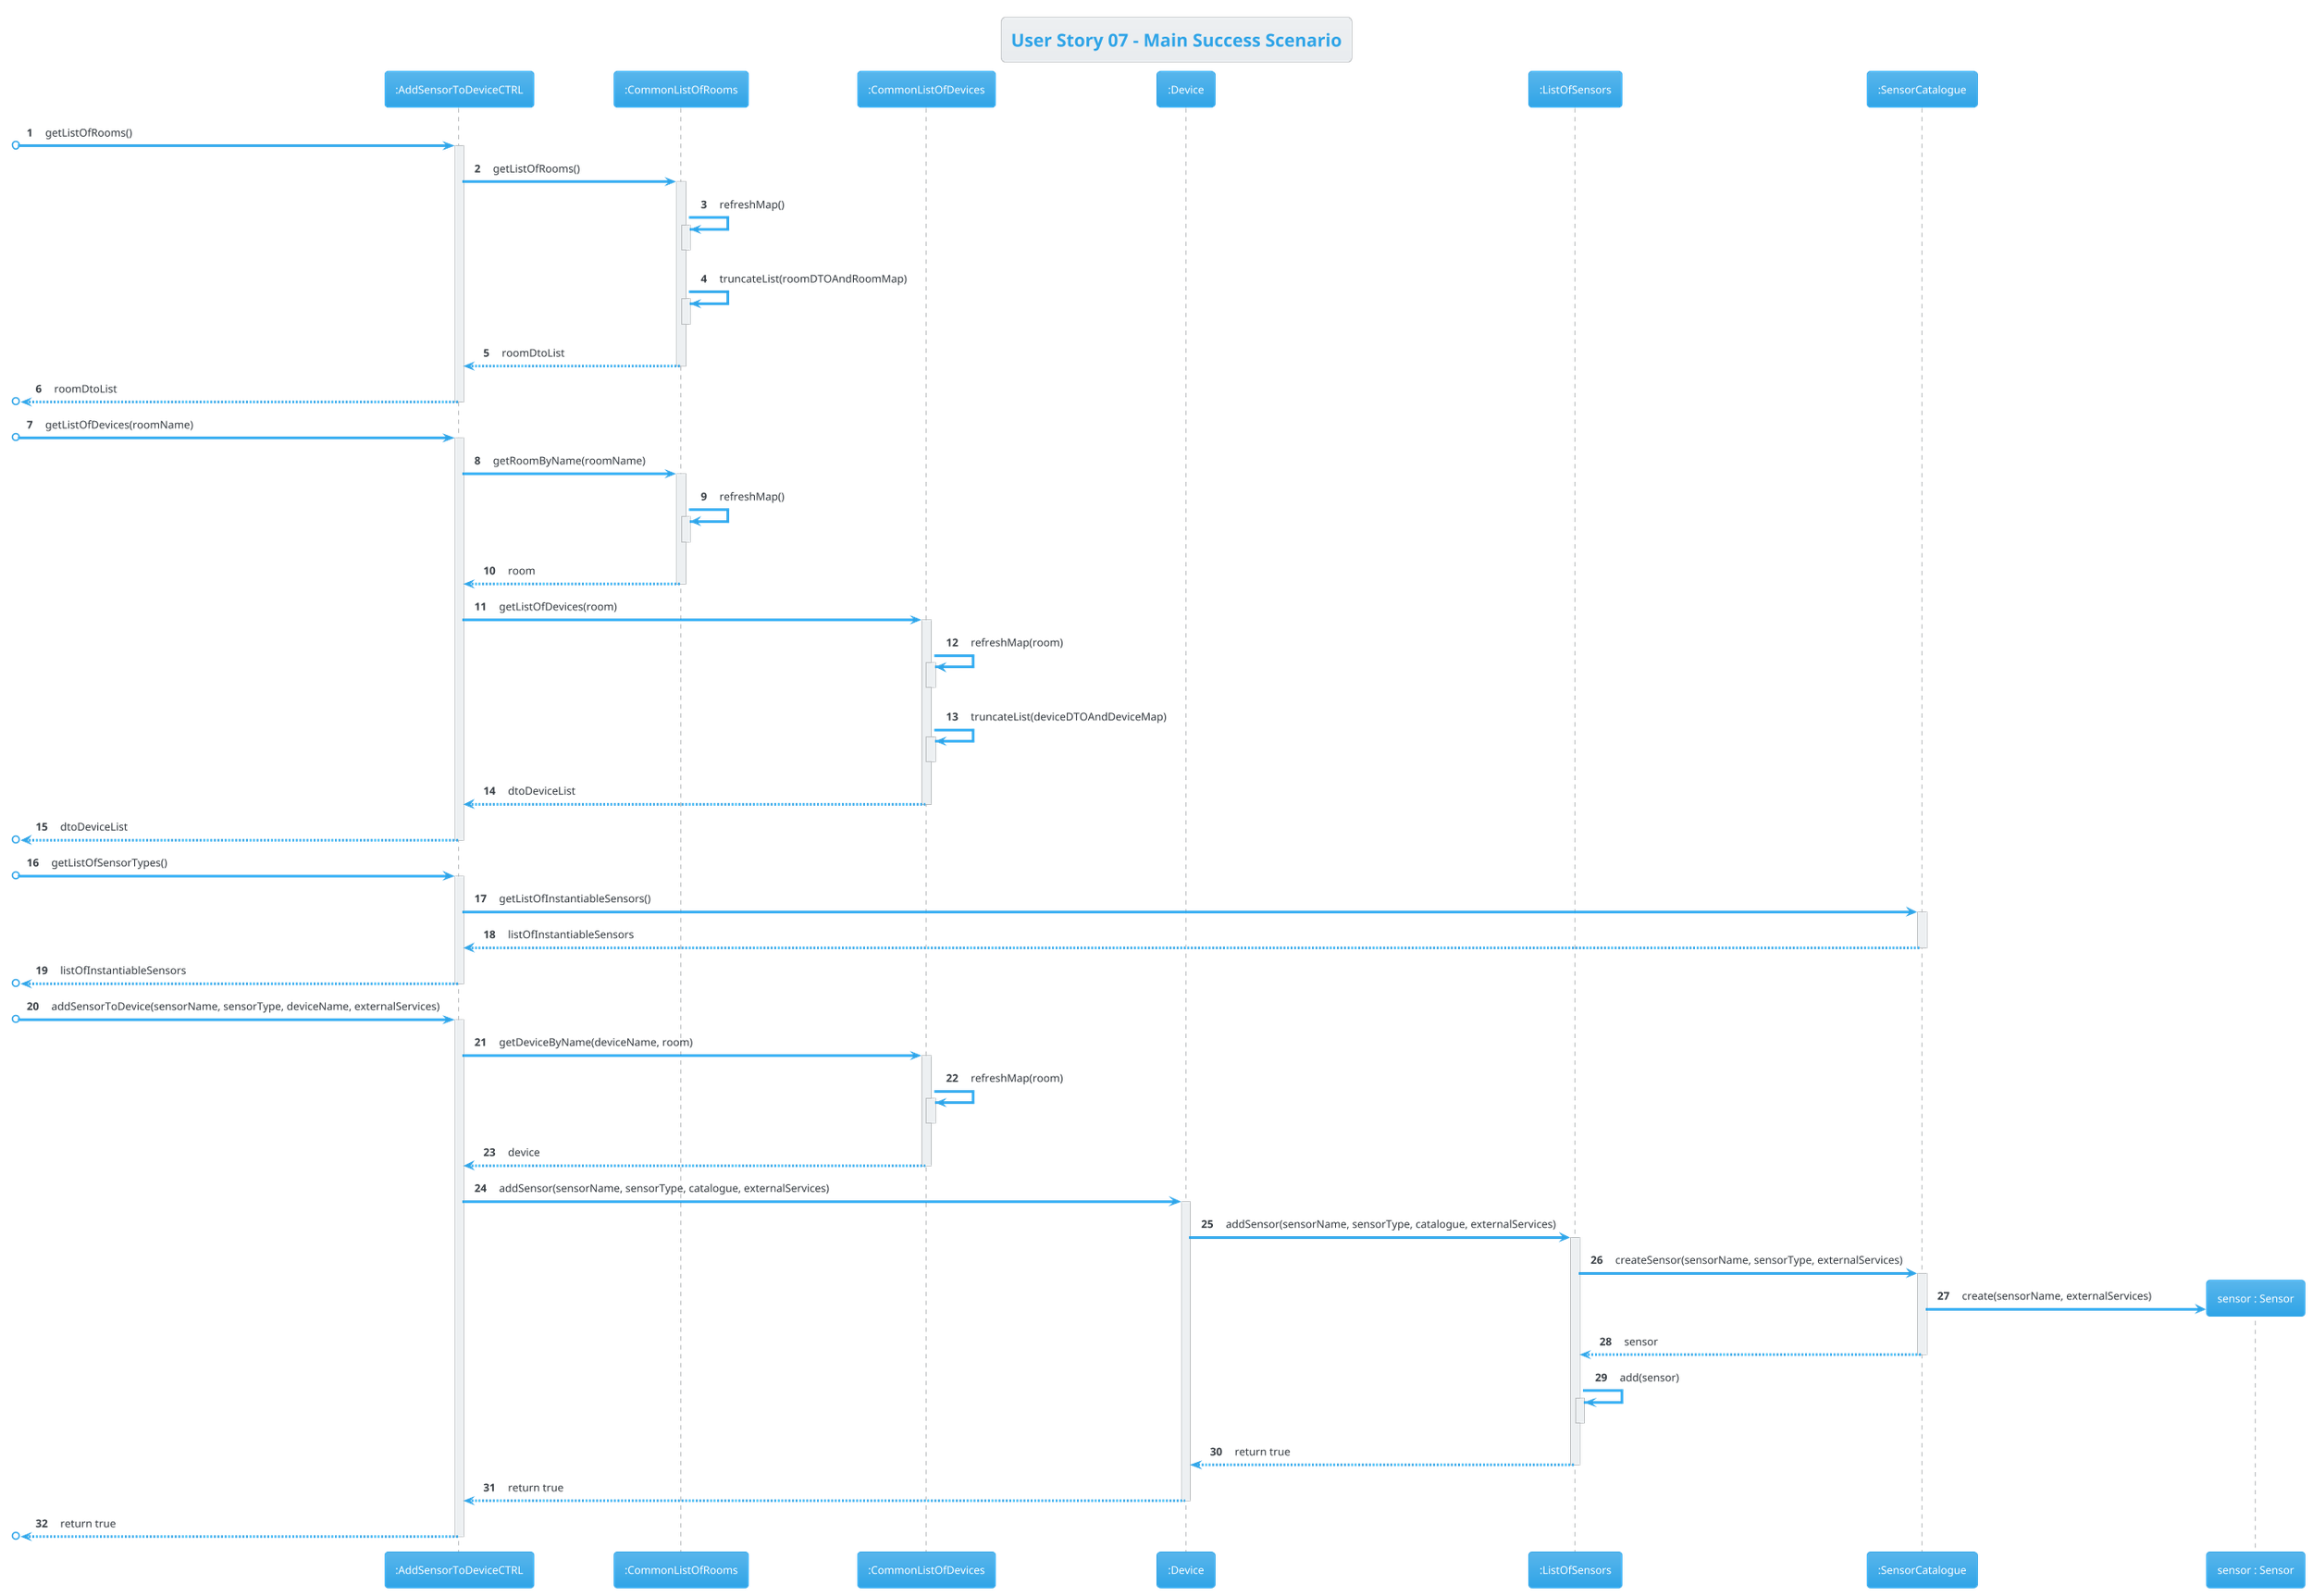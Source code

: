 @startuml

title User Story 07 - Main Success Scenario
autonumber
!theme cerulean

participant ":AddSensorToDeviceCTRL" as C
participant ":CommonListOfRooms" as CU
participant ":CommonListOfDevices" as CD
participant ":Device" as D
participant ":ListOfSensors" as LS
participant ":SensorCatalogue" as SC
participant "sensor : Sensor" as S



[o-> C : getListOfRooms()
activate C
C -> CU : getListOfRooms()
activate CU
CU -> CU : refreshMap()
activate CU
deactivate CU
CU -> CU : truncateList(roomDTOAndRoomMap)
activate CU
deactivate CU
CU --> C : roomDtoList
deactivate CU
[o<-- C : roomDtoList
deactivate C
[o-> C : getListOfDevices(roomName)
activate C
C -> CU: getRoomByName(roomName)
activate CU
CU -> CU : refreshMap()
activate CU
deactivate CU
CU --> C : room
deactivate CU
C -> CD : getListOfDevices(room)
activate CD
CD -> CD : refreshMap(room)
activate CD
deactivate CD
CD -> CD : truncateList(deviceDTOAndDeviceMap)
activate CD
deactivate CD
CD --> C : dtoDeviceList
deactivate CD
[o<-- C : dtoDeviceList
deactivate C

[o-> C : getListOfSensorTypes()
activate C
C -> SC : getListOfInstantiableSensors()
activate SC
C <--SC : listOfInstantiableSensors
deactivate SC
[o<-- C : listOfInstantiableSensors
deactivate C

[o->C : addSensorToDevice(sensorName, sensorType, deviceName, externalServices)
activate C
C -> CD : getDeviceByName(deviceName, room)
activate CD
CD -> CD : refreshMap(room)
activate CD
deactivate CD
CD --> C : device
deactivate CD

C -> D : addSensor(sensorName, sensorType, catalogue, externalServices)
activate D
D -> LS : addSensor(sensorName, sensorType, catalogue, externalServices)
activate LS

LS -> SC : createSensor(sensorName, sensorType, externalServices)
activate SC
SC -> S** : create(sensorName, externalServices)
SC --> LS : sensor
deactivate SC
LS -> LS : add(sensor)
activate LS
deactivate LS
LS --> D : return true
deactivate LS
D --> C : return true
deactivate D
[o<-- C : return true
deactivate C
@enduml